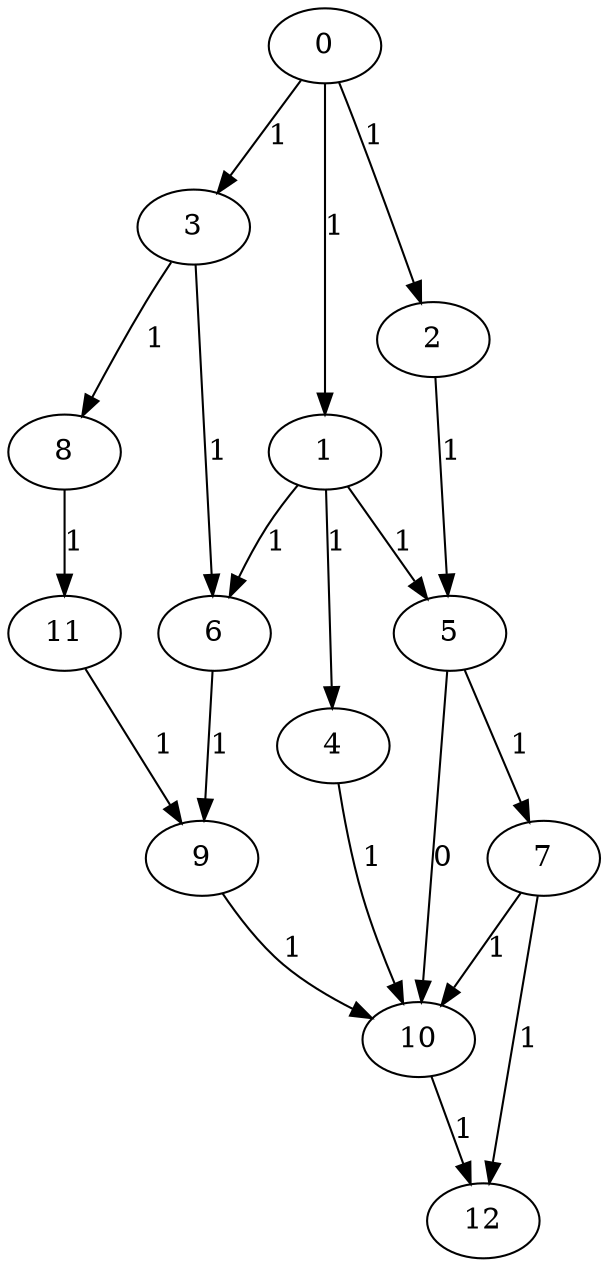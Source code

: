  digraph graphe {

9 -> 10 [label = 1]
11 -> 9 [label = 1]
8 -> 11 [label = 1]
6 -> 9 [label = 1]
3 -> 8 [label = 1]
3 -> 6 [label = 1]
10 -> 12 [label = 1]
7 -> 10 [label = 1]
7 -> 12 [label = 1]
4 -> 10 [label = 1]
5 -> 7 [label = 1]
5 -> 10 [label = 0]
2 -> 5 [label = 1]
0 -> 3 [label = 1]
0 -> 2 [label = 1]
0 -> 1 [label = 1]
1 -> 6 [label = 1]
1 -> 5 [label = 1]
1 -> 4 [label = 1]

}
